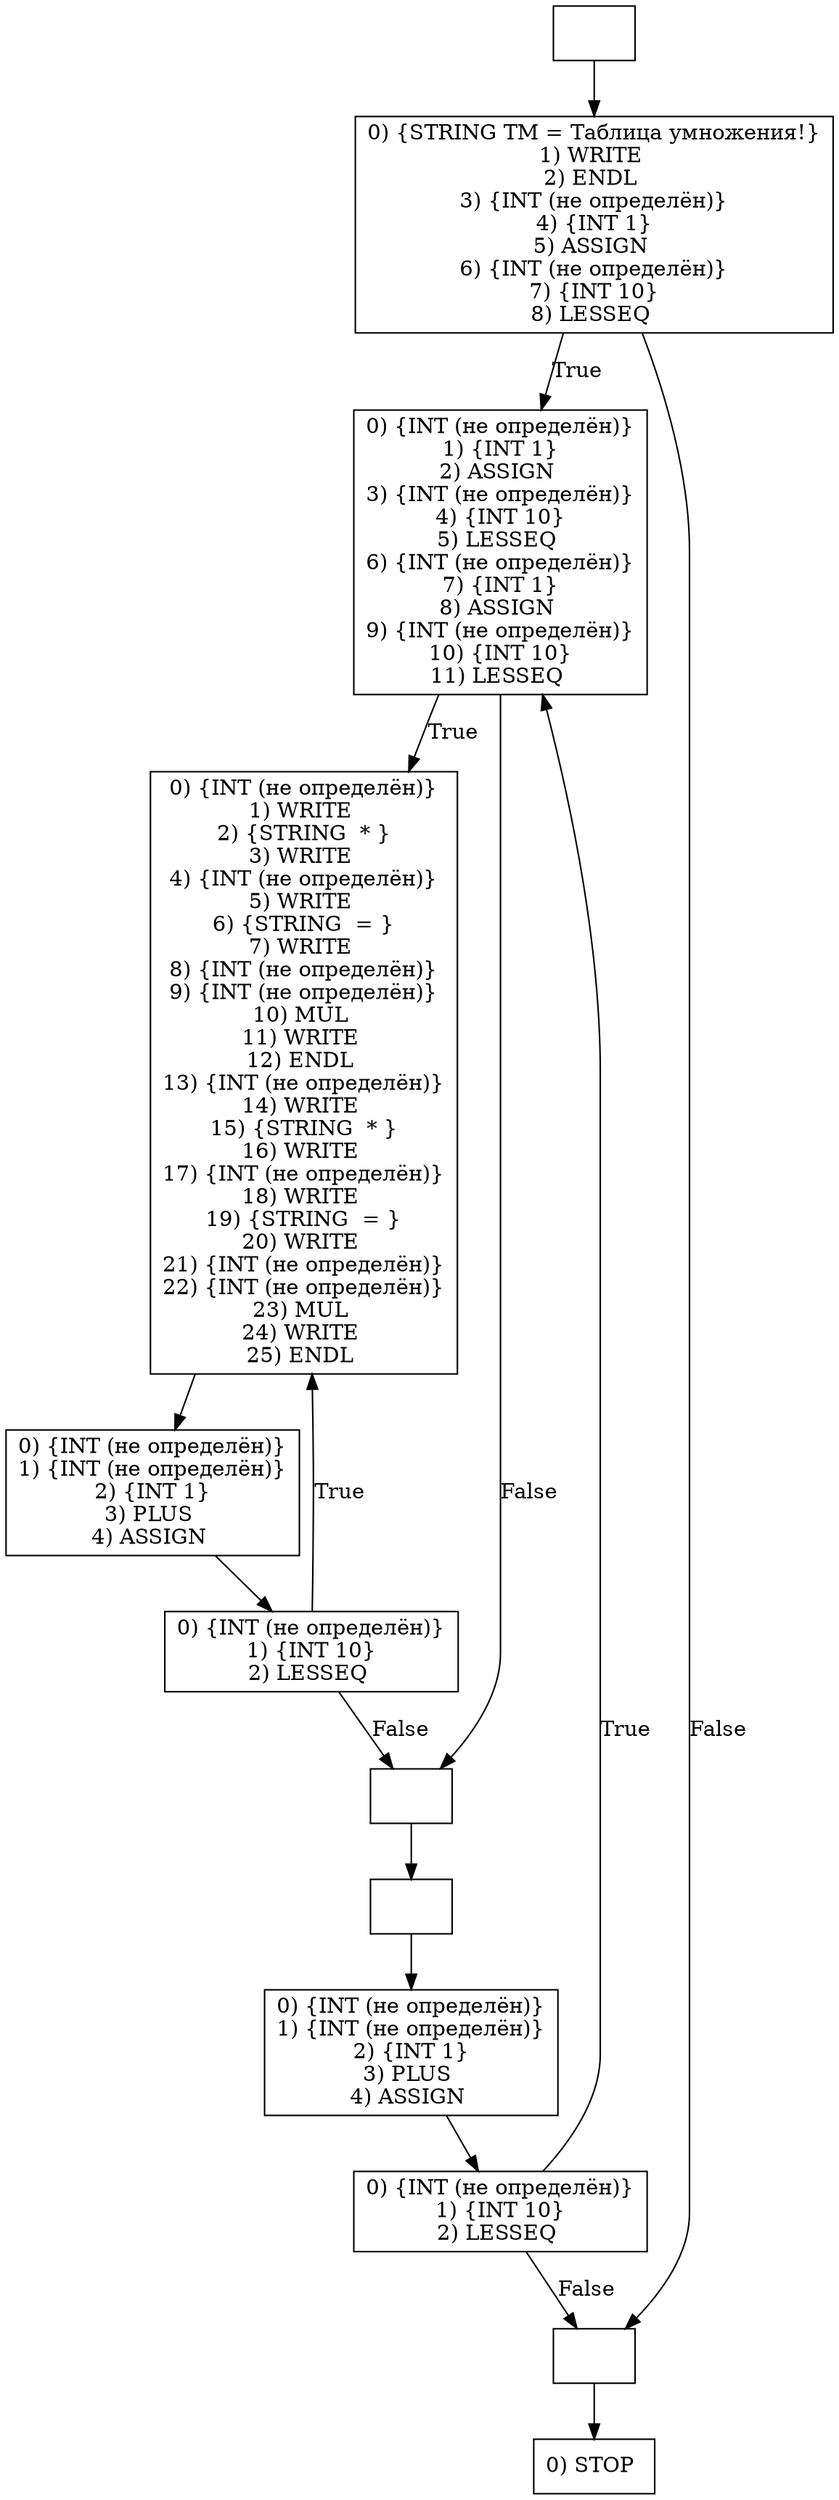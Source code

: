 digraph CFG {
	NODE0  [shape=box, label=""];
	NODE2  [shape=box, label="0) {STRING TM = Таблица умножения!}\n1) WRITE \n2) ENDL \n3) {INT (не определён)}\n4) {INT 1}\n5) ASSIGN \n6) {INT (не определён)}\n7) {INT 10}\n8) LESSEQ \n"];
	NODE22  [shape=box, label="0) {INT (не определён)}\n1) {INT 1}\n2) ASSIGN \n3) {INT (не определён)}\n4) {INT 10}\n5) LESSEQ \n6) {INT (не определён)}\n7) {INT 1}\n8) ASSIGN \n9) {INT (не определён)}\n10) {INT 10}\n11) LESSEQ \n"];
	NODE39  [shape=box, label="0) {INT (не определён)}\n1) WRITE \n2) {STRING  * }\n3) WRITE \n4) {INT (не определён)}\n5) WRITE \n6) {STRING  = }\n7) WRITE \n8) {INT (не определён)}\n9) {INT (не определён)}\n10) MUL \n11) WRITE \n12) ENDL \n13) {INT (не определён)}\n14) WRITE \n15) {STRING  * }\n16) WRITE \n17) {INT (не определён)}\n18) WRITE \n19) {STRING  = }\n20) WRITE \n21) {INT (не определён)}\n22) {INT (не определён)}\n23) MUL \n24) WRITE \n25) ENDL \n"];
	NODE32  [shape=box, label="0) {INT (не определён)}\n1) {INT (не определён)}\n2) {INT 1}\n3) PLUS \n4) ASSIGN \n"];
	NODE25  [shape=box, label="0) {INT (не определён)}\n1) {INT 10}\n2) LESSEQ \n"];
	NODE30  [shape=box, label=""];
	NODE54  [shape=box, label=""];
	NODE15  [shape=box, label="0) {INT (не определён)}\n1) {INT (не определён)}\n2) {INT 1}\n3) PLUS \n4) ASSIGN \n"];
	NODE8  [shape=box, label="0) {INT (не определён)}\n1) {INT 10}\n2) LESSEQ \n"];
	NODE13  [shape=box, label=""];
	NODE56  [shape=box, label="0) STOP \n"];
	NODE0 -> NODE2;
	NODE2 -> NODE22 [label="True"];
	NODE22 -> NODE39 [label="True"];
	NODE39 -> NODE32;
	NODE32 -> NODE25;
	NODE25 -> NODE39 [label="True"];
	NODE25 -> NODE30 [label="False"];
	NODE30 -> NODE54;
	NODE54 -> NODE15;
	NODE15 -> NODE8;
	NODE8 -> NODE22 [label="True"];
	NODE8 -> NODE13 [label="False"];
	NODE13 -> NODE56;
	NODE22 -> NODE30 [label="False"];
	NODE2 -> NODE13 [label="False"];
}
